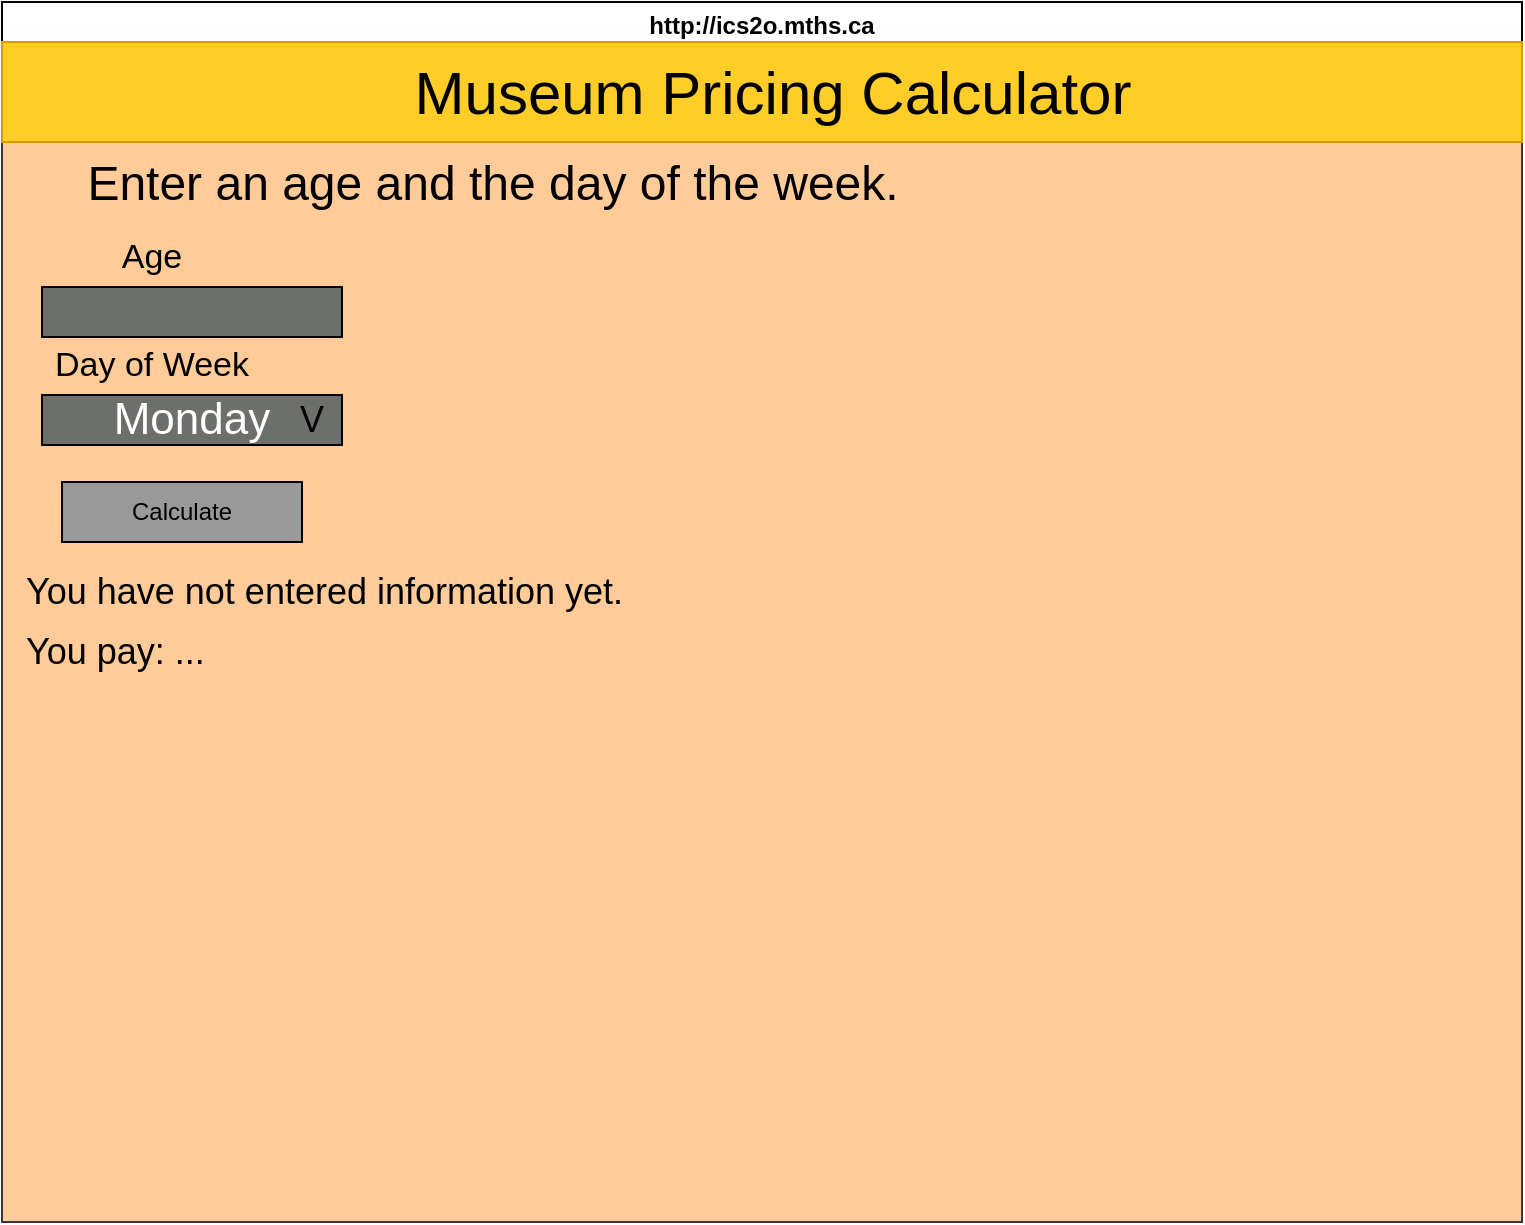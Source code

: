 <mxfile>
    <diagram name="Page-1" id="1VTvxivwpSPhkvNJXZJ3">
        <mxGraphModel dx="1278" dy="884" grid="1" gridSize="10" guides="1" tooltips="1" connect="1" arrows="1" fold="1" page="1" pageScale="1" pageWidth="850" pageHeight="1100" background="#ffffff" math="0" shadow="0">
            <root>
                <mxCell id="sueAwKAaTNoMhfTQWeYg-0"/>
                <mxCell id="sueAwKAaTNoMhfTQWeYg-1" parent="sueAwKAaTNoMhfTQWeYg-0"/>
                <mxCell id="sueAwKAaTNoMhfTQWeYg-2" value="http://ics2o.mths.ca" style="swimlane;whiteSpace=wrap;html=1;strokeColor=#000000;strokeWidth=1;gradientColor=none;perimeterSpacing=0;glass=0;labelBackgroundColor=none;labelBorderColor=none;" parent="sueAwKAaTNoMhfTQWeYg-1" vertex="1">
                    <mxGeometry x="40" y="40" width="760" height="610" as="geometry"/>
                </mxCell>
                <mxCell id="sueAwKAaTNoMhfTQWeYg-3" value="" style="whiteSpace=wrap;html=1;glass=0;labelBackgroundColor=none;labelBorderColor=none;fontSize=22;fillColor=#ffcc99;strokeColor=#36393d;" parent="sueAwKAaTNoMhfTQWeYg-2" vertex="1">
                    <mxGeometry y="20" width="760" height="590" as="geometry"/>
                </mxCell>
                <mxCell id="sueAwKAaTNoMhfTQWeYg-4" value="" style="whiteSpace=wrap;html=1;fontSize=22;fillColor=#ffcd28;strokeColor=#d79b00;gradientColor=none;" parent="sueAwKAaTNoMhfTQWeYg-2" vertex="1">
                    <mxGeometry y="20" width="760" height="50" as="geometry"/>
                </mxCell>
                <mxCell id="sueAwKAaTNoMhfTQWeYg-6" value="" style="whiteSpace=wrap;html=1;glass=0;labelBackgroundColor=none;labelBorderColor=none;fontSize=22;fontColor=#000000;fillColor=#6D6F6B;gradientColor=none;" parent="sueAwKAaTNoMhfTQWeYg-2" vertex="1">
                    <mxGeometry x="20" y="142.5" width="150" height="25" as="geometry"/>
                </mxCell>
                <mxCell id="sueAwKAaTNoMhfTQWeYg-8" value="&lt;span style=&quot;font-size: 24px;&quot;&gt;Enter an age and the day of the week.&lt;/span&gt;" style="text;html=1;align=center;verticalAlign=middle;resizable=0;points=[];autosize=1;fontSize=26;fontColor=#000000;" parent="sueAwKAaTNoMhfTQWeYg-2" vertex="1">
                    <mxGeometry x="30" y="70" width="430" height="40" as="geometry"/>
                </mxCell>
                <mxCell id="sueAwKAaTNoMhfTQWeYg-9" value="&lt;span style=&quot;font-size: 17px;&quot;&gt;Age&lt;/span&gt;" style="text;align=center;html=1;verticalAlign=middle;whiteSpace=wrap;rounded=0;fontColor=#000000;" parent="sueAwKAaTNoMhfTQWeYg-2" vertex="1">
                    <mxGeometry x="20" y="112.5" width="110" height="30" as="geometry"/>
                </mxCell>
                <mxCell id="sueAwKAaTNoMhfTQWeYg-13" value="Calculate" style="whiteSpace=wrap;html=1;fillColor=#999999;" parent="sueAwKAaTNoMhfTQWeYg-2" vertex="1">
                    <mxGeometry x="30" y="240" width="120" height="30" as="geometry"/>
                </mxCell>
                <mxCell id="sueAwKAaTNoMhfTQWeYg-14" value="You have not entered information yet." style="text;strokeColor=none;align=left;fillColor=none;html=1;verticalAlign=middle;whiteSpace=wrap;rounded=0;fontSize=18;fontColor=#000000;" parent="sueAwKAaTNoMhfTQWeYg-2" vertex="1">
                    <mxGeometry x="10" y="280" width="530" height="30" as="geometry"/>
                </mxCell>
                <mxCell id="sueAwKAaTNoMhfTQWeYg-15" value="Museum Pricing Calculator" style="text;html=1;align=center;verticalAlign=middle;resizable=0;points=[];autosize=1;fontSize=30;fontColor=#000000;" parent="sueAwKAaTNoMhfTQWeYg-2" vertex="1">
                    <mxGeometry x="195" y="20" width="380" height="50" as="geometry"/>
                </mxCell>
                <mxCell id="2" value="You pay: ..." style="text;strokeColor=none;align=left;fillColor=none;html=1;verticalAlign=middle;whiteSpace=wrap;rounded=0;fontSize=18;fontColor=#000000;" vertex="1" parent="sueAwKAaTNoMhfTQWeYg-2">
                    <mxGeometry x="10" y="310" width="530" height="30" as="geometry"/>
                </mxCell>
                <mxCell id="iGiyrYhKWCO6xkSs6Czd-1" value="&lt;font color=&quot;#ffffff&quot;&gt;Monday&lt;/font&gt;" style="whiteSpace=wrap;html=1;glass=0;labelBackgroundColor=none;labelBorderColor=none;fontSize=22;fontColor=#000000;fillColor=#6D6F6B;gradientColor=none;" parent="sueAwKAaTNoMhfTQWeYg-1" vertex="1">
                    <mxGeometry x="60" y="236.5" width="150" height="25" as="geometry"/>
                </mxCell>
                <mxCell id="iGiyrYhKWCO6xkSs6Czd-2" value="&lt;font style=&quot;font-size: 17px;&quot;&gt;Day of Week&lt;/font&gt;" style="text;align=center;html=1;verticalAlign=middle;whiteSpace=wrap;rounded=0;fontColor=#000000;" parent="sueAwKAaTNoMhfTQWeYg-1" vertex="1">
                    <mxGeometry x="60" y="206.5" width="110" height="30" as="geometry"/>
                </mxCell>
                <mxCell id="4" value="&lt;font color=&quot;#000000&quot;&gt;&lt;font style=&quot;font-size: 18px;&quot;&gt;V&lt;/font&gt;&lt;br&gt;&lt;/font&gt;" style="text;strokeColor=none;align=center;fillColor=none;html=1;verticalAlign=middle;whiteSpace=wrap;rounded=0;fontColor=#FFFFFF;" vertex="1" parent="sueAwKAaTNoMhfTQWeYg-1">
                    <mxGeometry x="160" y="234" width="70" height="30" as="geometry"/>
                </mxCell>
            </root>
        </mxGraphModel>
    </diagram>
    <diagram name="Page-2" id="smSZa1nACP5V8KtT7yY3">
        <mxGraphModel dx="1086" dy="751" grid="1" gridSize="10" guides="1" tooltips="1" connect="1" arrows="1" fold="1" page="1" pageScale="1" pageWidth="850" pageHeight="1100" background="#ffffff" math="0" shadow="0">
            <root>
                <mxCell id="5_md-_OnkzW1x6qCUkGa-0"/>
                <mxCell id="5_md-_OnkzW1x6qCUkGa-1" parent="5_md-_OnkzW1x6qCUkGa-0"/>
                <mxCell id="5_md-_OnkzW1x6qCUkGa-2" value="http://ics2o.mths.ca" style="swimlane;whiteSpace=wrap;html=1;strokeColor=#000000;strokeWidth=1;gradientColor=none;perimeterSpacing=0;glass=0;labelBackgroundColor=none;labelBorderColor=none;" vertex="1" parent="5_md-_OnkzW1x6qCUkGa-1">
                    <mxGeometry x="40" y="40" width="760" height="610" as="geometry"/>
                </mxCell>
                <mxCell id="5_md-_OnkzW1x6qCUkGa-3" value="" style="whiteSpace=wrap;html=1;glass=0;labelBackgroundColor=none;labelBorderColor=none;fontSize=22;fillColor=#ffcc99;strokeColor=#36393d;" vertex="1" parent="5_md-_OnkzW1x6qCUkGa-2">
                    <mxGeometry y="20" width="760" height="590" as="geometry"/>
                </mxCell>
                <mxCell id="5_md-_OnkzW1x6qCUkGa-4" value="" style="whiteSpace=wrap;html=1;fontSize=22;fillColor=#ffcd28;strokeColor=#d79b00;gradientColor=none;" vertex="1" parent="5_md-_OnkzW1x6qCUkGa-2">
                    <mxGeometry y="20" width="760" height="50" as="geometry"/>
                </mxCell>
                <mxCell id="5_md-_OnkzW1x6qCUkGa-5" value="&lt;font color=&quot;#ffffff&quot;&gt;22&lt;/font&gt;" style="whiteSpace=wrap;html=1;glass=0;labelBackgroundColor=none;labelBorderColor=none;fontSize=22;fontColor=#000000;fillColor=#6D6F6B;gradientColor=none;" vertex="1" parent="5_md-_OnkzW1x6qCUkGa-2">
                    <mxGeometry x="20" y="142.5" width="150" height="25" as="geometry"/>
                </mxCell>
                <mxCell id="5_md-_OnkzW1x6qCUkGa-6" value="&lt;span style=&quot;font-size: 24px;&quot;&gt;Enter an age and the day of the week.&lt;/span&gt;" style="text;html=1;align=center;verticalAlign=middle;resizable=0;points=[];autosize=1;fontSize=26;fontColor=#000000;" vertex="1" parent="5_md-_OnkzW1x6qCUkGa-2">
                    <mxGeometry x="30" y="70" width="430" height="40" as="geometry"/>
                </mxCell>
                <mxCell id="5_md-_OnkzW1x6qCUkGa-7" value="&lt;span style=&quot;font-size: 17px;&quot;&gt;Age&lt;/span&gt;" style="text;align=center;html=1;verticalAlign=middle;whiteSpace=wrap;rounded=0;fontColor=#000000;" vertex="1" parent="5_md-_OnkzW1x6qCUkGa-2">
                    <mxGeometry x="20" y="112.5" width="110" height="30" as="geometry"/>
                </mxCell>
                <mxCell id="5_md-_OnkzW1x6qCUkGa-8" value="Calculate" style="whiteSpace=wrap;html=1;fillColor=#999999;" vertex="1" parent="5_md-_OnkzW1x6qCUkGa-2">
                    <mxGeometry x="30" y="240" width="120" height="30" as="geometry"/>
                </mxCell>
                <mxCell id="5_md-_OnkzW1x6qCUkGa-9" value="You pay weekend pricing." style="text;strokeColor=none;align=left;fillColor=none;html=1;verticalAlign=middle;whiteSpace=wrap;rounded=0;fontSize=18;fontColor=#000000;" vertex="1" parent="5_md-_OnkzW1x6qCUkGa-2">
                    <mxGeometry x="10" y="280" width="530" height="30" as="geometry"/>
                </mxCell>
                <mxCell id="5_md-_OnkzW1x6qCUkGa-10" value="Museum Pricing Calculator" style="text;html=1;align=center;verticalAlign=middle;resizable=0;points=[];autosize=1;fontSize=30;fontColor=#000000;" vertex="1" parent="5_md-_OnkzW1x6qCUkGa-2">
                    <mxGeometry x="195" y="20" width="380" height="50" as="geometry"/>
                </mxCell>
                <mxCell id="5_md-_OnkzW1x6qCUkGa-11" value="You pay: $22" style="text;strokeColor=none;align=left;fillColor=none;html=1;verticalAlign=middle;whiteSpace=wrap;rounded=0;fontSize=18;fontColor=#000000;" vertex="1" parent="5_md-_OnkzW1x6qCUkGa-2">
                    <mxGeometry x="10" y="310" width="530" height="30" as="geometry"/>
                </mxCell>
                <mxCell id="5_md-_OnkzW1x6qCUkGa-12" value="&lt;font color=&quot;#ffffff&quot;&gt;Sunday&lt;/font&gt;" style="whiteSpace=wrap;html=1;glass=0;labelBackgroundColor=none;labelBorderColor=none;fontSize=22;fontColor=#000000;fillColor=#6D6F6B;gradientColor=none;" vertex="1" parent="5_md-_OnkzW1x6qCUkGa-1">
                    <mxGeometry x="60" y="236.5" width="150" height="25" as="geometry"/>
                </mxCell>
                <mxCell id="5_md-_OnkzW1x6qCUkGa-13" value="&lt;font style=&quot;font-size: 17px;&quot;&gt;Day of Week&lt;/font&gt;" style="text;align=center;html=1;verticalAlign=middle;whiteSpace=wrap;rounded=0;fontColor=#000000;" vertex="1" parent="5_md-_OnkzW1x6qCUkGa-1">
                    <mxGeometry x="60" y="206.5" width="110" height="30" as="geometry"/>
                </mxCell>
                <mxCell id="5_md-_OnkzW1x6qCUkGa-14" value="&lt;font color=&quot;#000000&quot;&gt;&lt;font style=&quot;font-size: 18px;&quot;&gt;V&lt;/font&gt;&lt;br&gt;&lt;/font&gt;" style="text;strokeColor=none;align=center;fillColor=none;html=1;verticalAlign=middle;whiteSpace=wrap;rounded=0;fontColor=#FFFFFF;" vertex="1" parent="5_md-_OnkzW1x6qCUkGa-1">
                    <mxGeometry x="160" y="234" width="70" height="30" as="geometry"/>
                </mxCell>
            </root>
        </mxGraphModel>
    </diagram>
</mxfile>